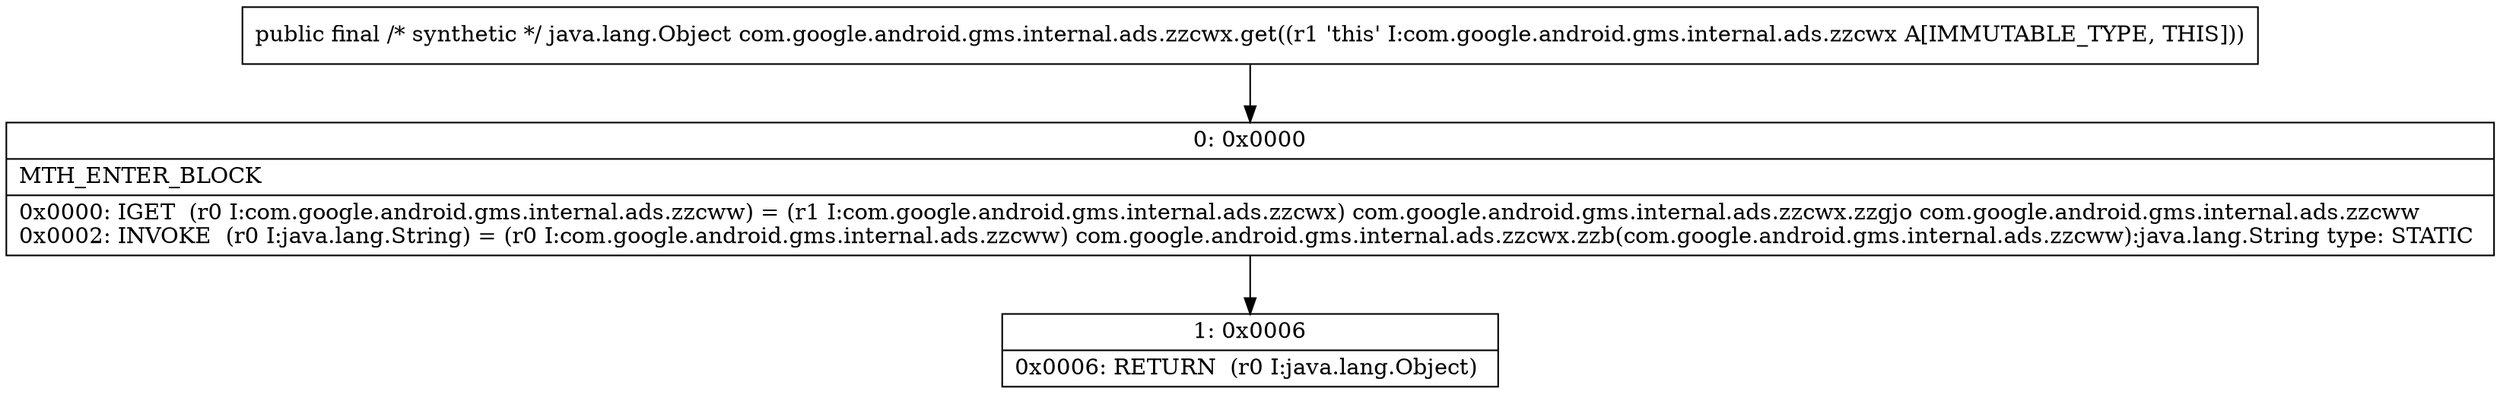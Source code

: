 digraph "CFG forcom.google.android.gms.internal.ads.zzcwx.get()Ljava\/lang\/Object;" {
Node_0 [shape=record,label="{0\:\ 0x0000|MTH_ENTER_BLOCK\l|0x0000: IGET  (r0 I:com.google.android.gms.internal.ads.zzcww) = (r1 I:com.google.android.gms.internal.ads.zzcwx) com.google.android.gms.internal.ads.zzcwx.zzgjo com.google.android.gms.internal.ads.zzcww \l0x0002: INVOKE  (r0 I:java.lang.String) = (r0 I:com.google.android.gms.internal.ads.zzcww) com.google.android.gms.internal.ads.zzcwx.zzb(com.google.android.gms.internal.ads.zzcww):java.lang.String type: STATIC \l}"];
Node_1 [shape=record,label="{1\:\ 0x0006|0x0006: RETURN  (r0 I:java.lang.Object) \l}"];
MethodNode[shape=record,label="{public final \/* synthetic *\/ java.lang.Object com.google.android.gms.internal.ads.zzcwx.get((r1 'this' I:com.google.android.gms.internal.ads.zzcwx A[IMMUTABLE_TYPE, THIS])) }"];
MethodNode -> Node_0;
Node_0 -> Node_1;
}

